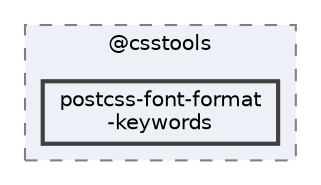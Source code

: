 digraph "pkiclassroomrescheduler/src/main/frontend/node_modules/@csstools/postcss-font-format-keywords"
{
 // LATEX_PDF_SIZE
  bgcolor="transparent";
  edge [fontname=Helvetica,fontsize=10,labelfontname=Helvetica,labelfontsize=10];
  node [fontname=Helvetica,fontsize=10,shape=box,height=0.2,width=0.4];
  compound=true
  subgraph clusterdir_e64c7a9474e15b6f7032b6f38e6f2d22 {
    graph [ bgcolor="#edf0f7", pencolor="grey50", label="@csstools", fontname=Helvetica,fontsize=10 style="filled,dashed", URL="dir_e64c7a9474e15b6f7032b6f38e6f2d22.html",tooltip=""]
  dir_349495cd357aa1fc23d8f06ad00a4e2c [label="postcss-font-format\l-keywords", fillcolor="#edf0f7", color="grey25", style="filled,bold", URL="dir_349495cd357aa1fc23d8f06ad00a4e2c.html",tooltip=""];
  }
}
